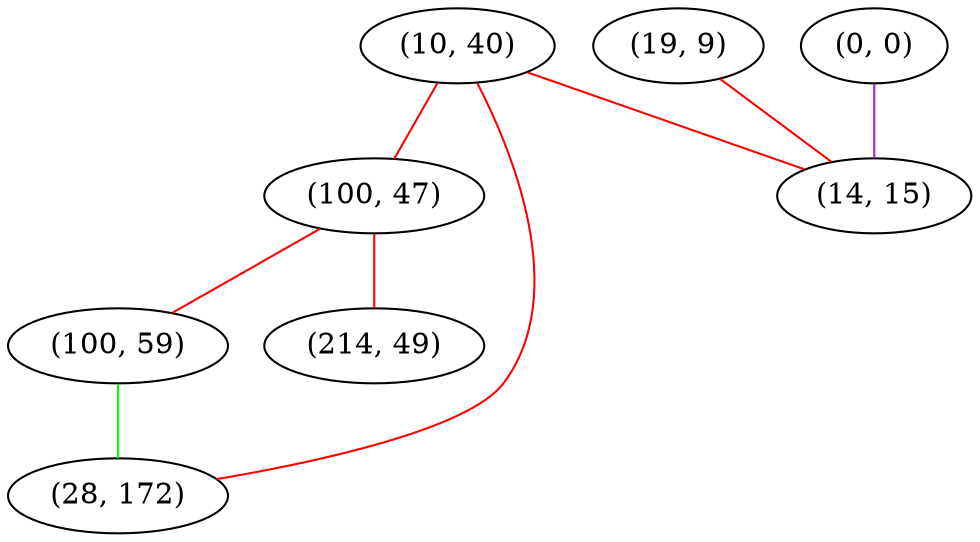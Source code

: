graph "" {
"(10, 40)";
"(19, 9)";
"(100, 47)";
"(100, 59)";
"(0, 0)";
"(14, 15)";
"(28, 172)";
"(214, 49)";
"(10, 40)" -- "(100, 47)"  [color=red, key=0, weight=1];
"(10, 40)" -- "(28, 172)"  [color=red, key=0, weight=1];
"(10, 40)" -- "(14, 15)"  [color=red, key=0, weight=1];
"(19, 9)" -- "(14, 15)"  [color=red, key=0, weight=1];
"(100, 47)" -- "(214, 49)"  [color=red, key=0, weight=1];
"(100, 47)" -- "(100, 59)"  [color=red, key=0, weight=1];
"(100, 59)" -- "(28, 172)"  [color=green, key=0, weight=2];
"(0, 0)" -- "(14, 15)"  [color=purple, key=0, weight=4];
}
